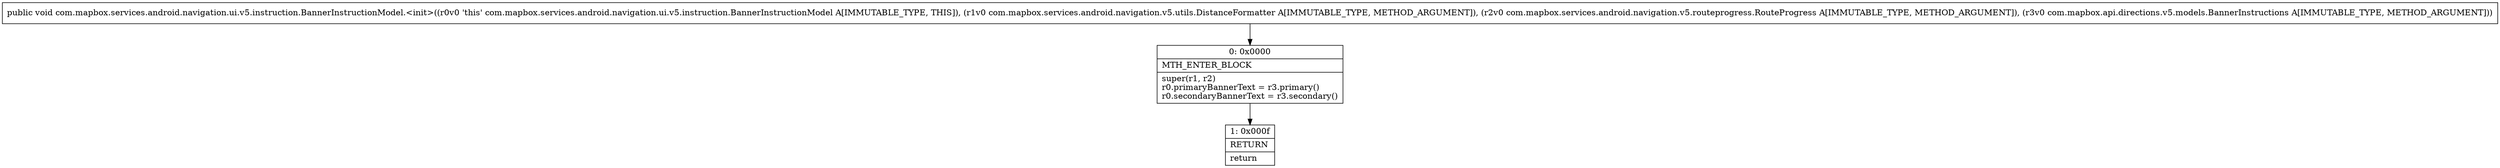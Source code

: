 digraph "CFG forcom.mapbox.services.android.navigation.ui.v5.instruction.BannerInstructionModel.\<init\>(Lcom\/mapbox\/services\/android\/navigation\/v5\/utils\/DistanceFormatter;Lcom\/mapbox\/services\/android\/navigation\/v5\/routeprogress\/RouteProgress;Lcom\/mapbox\/api\/directions\/v5\/models\/BannerInstructions;)V" {
Node_0 [shape=record,label="{0\:\ 0x0000|MTH_ENTER_BLOCK\l|super(r1, r2)\lr0.primaryBannerText = r3.primary()\lr0.secondaryBannerText = r3.secondary()\l}"];
Node_1 [shape=record,label="{1\:\ 0x000f|RETURN\l|return\l}"];
MethodNode[shape=record,label="{public void com.mapbox.services.android.navigation.ui.v5.instruction.BannerInstructionModel.\<init\>((r0v0 'this' com.mapbox.services.android.navigation.ui.v5.instruction.BannerInstructionModel A[IMMUTABLE_TYPE, THIS]), (r1v0 com.mapbox.services.android.navigation.v5.utils.DistanceFormatter A[IMMUTABLE_TYPE, METHOD_ARGUMENT]), (r2v0 com.mapbox.services.android.navigation.v5.routeprogress.RouteProgress A[IMMUTABLE_TYPE, METHOD_ARGUMENT]), (r3v0 com.mapbox.api.directions.v5.models.BannerInstructions A[IMMUTABLE_TYPE, METHOD_ARGUMENT])) }"];
MethodNode -> Node_0;
Node_0 -> Node_1;
}

